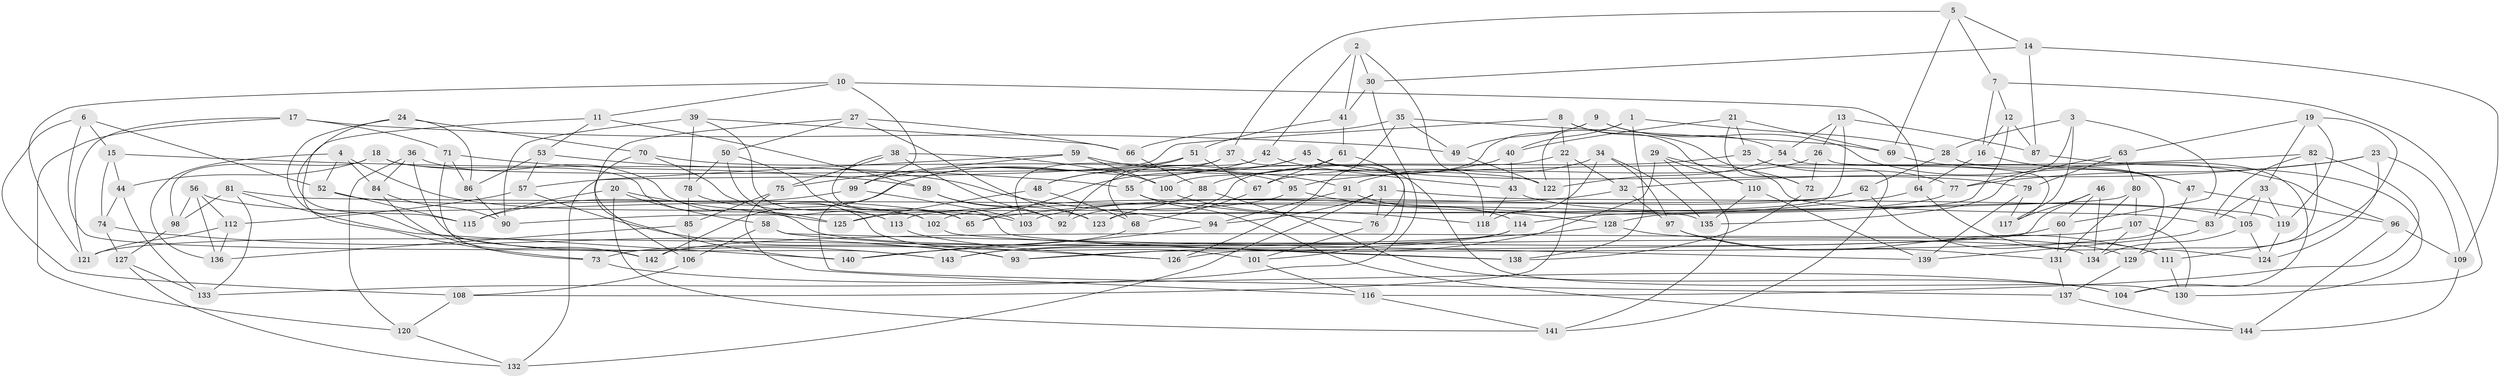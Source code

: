 // coarse degree distribution, {3: 0.23255813953488372, 4: 0.16279069767441862, 5: 0.16279069767441862, 7: 0.16279069767441862, 9: 0.06976744186046512, 2: 0.046511627906976744, 6: 0.046511627906976744, 13: 0.023255813953488372, 15: 0.046511627906976744, 10: 0.046511627906976744}
// Generated by graph-tools (version 1.1) at 2025/01/03/04/25 22:01:43]
// undirected, 144 vertices, 288 edges
graph export_dot {
graph [start="1"]
  node [color=gray90,style=filled];
  1;
  2;
  3;
  4;
  5;
  6;
  7;
  8;
  9;
  10;
  11;
  12;
  13;
  14;
  15;
  16;
  17;
  18;
  19;
  20;
  21;
  22;
  23;
  24;
  25;
  26;
  27;
  28;
  29;
  30;
  31;
  32;
  33;
  34;
  35;
  36;
  37;
  38;
  39;
  40;
  41;
  42;
  43;
  44;
  45;
  46;
  47;
  48;
  49;
  50;
  51;
  52;
  53;
  54;
  55;
  56;
  57;
  58;
  59;
  60;
  61;
  62;
  63;
  64;
  65;
  66;
  67;
  68;
  69;
  70;
  71;
  72;
  73;
  74;
  75;
  76;
  77;
  78;
  79;
  80;
  81;
  82;
  83;
  84;
  85;
  86;
  87;
  88;
  89;
  90;
  91;
  92;
  93;
  94;
  95;
  96;
  97;
  98;
  99;
  100;
  101;
  102;
  103;
  104;
  105;
  106;
  107;
  108;
  109;
  110;
  111;
  112;
  113;
  114;
  115;
  116;
  117;
  118;
  119;
  120;
  121;
  122;
  123;
  124;
  125;
  126;
  127;
  128;
  129;
  130;
  131;
  132;
  133;
  134;
  135;
  136;
  137;
  138;
  139;
  140;
  141;
  142;
  143;
  144;
  1 -- 28;
  1 -- 40;
  1 -- 122;
  1 -- 138;
  2 -- 118;
  2 -- 42;
  2 -- 41;
  2 -- 30;
  3 -- 60;
  3 -- 117;
  3 -- 28;
  3 -- 77;
  4 -- 52;
  4 -- 136;
  4 -- 84;
  4 -- 103;
  5 -- 14;
  5 -- 37;
  5 -- 69;
  5 -- 7;
  6 -- 108;
  6 -- 52;
  6 -- 142;
  6 -- 15;
  7 -- 16;
  7 -- 12;
  7 -- 104;
  8 -- 110;
  8 -- 57;
  8 -- 72;
  8 -- 22;
  9 -- 100;
  9 -- 49;
  9 -- 47;
  9 -- 54;
  10 -- 99;
  10 -- 121;
  10 -- 11;
  10 -- 64;
  11 -- 89;
  11 -- 73;
  11 -- 53;
  12 -- 128;
  12 -- 87;
  12 -- 16;
  13 -- 123;
  13 -- 26;
  13 -- 54;
  13 -- 87;
  14 -- 109;
  14 -- 87;
  14 -- 30;
  15 -- 55;
  15 -- 74;
  15 -- 44;
  16 -- 47;
  16 -- 64;
  17 -- 49;
  17 -- 120;
  17 -- 71;
  17 -- 121;
  18 -- 134;
  18 -- 44;
  18 -- 122;
  18 -- 98;
  19 -- 33;
  19 -- 63;
  19 -- 111;
  19 -- 119;
  20 -- 58;
  20 -- 115;
  20 -- 125;
  20 -- 141;
  21 -- 40;
  21 -- 69;
  21 -- 25;
  21 -- 72;
  22 -- 92;
  22 -- 32;
  22 -- 108;
  23 -- 109;
  23 -- 77;
  23 -- 32;
  23 -- 124;
  24 -- 115;
  24 -- 86;
  24 -- 70;
  24 -- 143;
  25 -- 55;
  25 -- 141;
  25 -- 77;
  26 -- 67;
  26 -- 72;
  26 -- 129;
  27 -- 50;
  27 -- 66;
  27 -- 123;
  27 -- 140;
  28 -- 62;
  28 -- 104;
  29 -- 141;
  29 -- 110;
  29 -- 83;
  29 -- 93;
  30 -- 41;
  30 -- 133;
  31 -- 76;
  31 -- 119;
  31 -- 94;
  31 -- 132;
  32 -- 102;
  32 -- 97;
  33 -- 105;
  33 -- 119;
  33 -- 83;
  34 -- 118;
  34 -- 91;
  34 -- 97;
  34 -- 135;
  35 -- 49;
  35 -- 126;
  35 -- 66;
  35 -- 69;
  36 -- 84;
  36 -- 143;
  36 -- 120;
  36 -- 125;
  37 -- 101;
  37 -- 103;
  37 -- 48;
  38 -- 75;
  38 -- 138;
  38 -- 92;
  38 -- 100;
  39 -- 102;
  39 -- 66;
  39 -- 90;
  39 -- 78;
  40 -- 43;
  40 -- 88;
  41 -- 51;
  41 -- 61;
  42 -- 43;
  42 -- 142;
  42 -- 68;
  43 -- 105;
  43 -- 118;
  44 -- 133;
  44 -- 74;
  45 -- 79;
  45 -- 92;
  45 -- 76;
  45 -- 48;
  46 -- 117;
  46 -- 134;
  46 -- 126;
  46 -- 60;
  47 -- 93;
  47 -- 96;
  48 -- 125;
  48 -- 68;
  49 -- 122;
  50 -- 113;
  50 -- 78;
  50 -- 65;
  51 -- 67;
  51 -- 137;
  51 -- 99;
  52 -- 115;
  52 -- 65;
  53 -- 86;
  53 -- 94;
  53 -- 57;
  54 -- 122;
  54 -- 117;
  55 -- 76;
  55 -- 144;
  56 -- 136;
  56 -- 98;
  56 -- 102;
  56 -- 112;
  57 -- 93;
  57 -- 112;
  58 -- 139;
  58 -- 126;
  58 -- 106;
  59 -- 91;
  59 -- 75;
  59 -- 132;
  59 -- 100;
  60 -- 131;
  60 -- 143;
  61 -- 130;
  61 -- 67;
  61 -- 65;
  62 -- 113;
  62 -- 111;
  62 -- 103;
  63 -- 80;
  63 -- 79;
  63 -- 135;
  64 -- 65;
  64 -- 124;
  66 -- 88;
  67 -- 68;
  68 -- 73;
  69 -- 96;
  70 -- 106;
  70 -- 95;
  70 -- 113;
  71 -- 89;
  71 -- 86;
  71 -- 73;
  72 -- 138;
  73 -- 104;
  74 -- 93;
  74 -- 127;
  75 -- 116;
  75 -- 85;
  76 -- 101;
  77 -- 114;
  78 -- 101;
  78 -- 85;
  79 -- 139;
  79 -- 117;
  80 -- 131;
  80 -- 107;
  80 -- 90;
  81 -- 135;
  81 -- 140;
  81 -- 98;
  81 -- 133;
  82 -- 116;
  82 -- 95;
  82 -- 83;
  82 -- 129;
  83 -- 139;
  84 -- 142;
  84 -- 90;
  85 -- 136;
  85 -- 106;
  86 -- 90;
  87 -- 130;
  88 -- 123;
  88 -- 104;
  89 -- 92;
  89 -- 123;
  91 -- 94;
  91 -- 114;
  94 -- 140;
  95 -- 128;
  95 -- 125;
  96 -- 144;
  96 -- 109;
  97 -- 131;
  97 -- 111;
  98 -- 127;
  99 -- 103;
  99 -- 115;
  100 -- 118;
  101 -- 116;
  102 -- 138;
  105 -- 124;
  105 -- 134;
  106 -- 108;
  107 -- 130;
  107 -- 142;
  107 -- 134;
  108 -- 120;
  109 -- 144;
  110 -- 139;
  110 -- 135;
  111 -- 130;
  112 -- 136;
  112 -- 121;
  113 -- 126;
  114 -- 121;
  114 -- 143;
  116 -- 141;
  119 -- 124;
  120 -- 132;
  127 -- 133;
  127 -- 132;
  128 -- 129;
  128 -- 140;
  129 -- 137;
  131 -- 137;
  137 -- 144;
}

